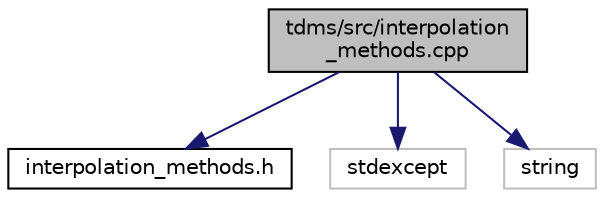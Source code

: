 digraph "tdms/src/interpolation_methods.cpp"
{
 // LATEX_PDF_SIZE
  edge [fontname="Helvetica",fontsize="10",labelfontname="Helvetica",labelfontsize="10"];
  node [fontname="Helvetica",fontsize="10",shape=record];
  Node1 [label="tdms/src/interpolation\l_methods.cpp",height=0.2,width=0.4,color="black", fillcolor="grey75", style="filled", fontcolor="black",tooltip="InterpScheme class methods and supporting functions."];
  Node1 -> Node2 [color="midnightblue",fontsize="10",style="solid",fontname="Helvetica"];
  Node2 [label="interpolation_methods.h",height=0.2,width=0.4,color="black", fillcolor="white", style="filled",URL="$interpolation__methods_8h_source.html",tooltip=" "];
  Node1 -> Node3 [color="midnightblue",fontsize="10",style="solid",fontname="Helvetica"];
  Node3 [label="stdexcept",height=0.2,width=0.4,color="grey75", fillcolor="white", style="filled",tooltip=" "];
  Node1 -> Node4 [color="midnightblue",fontsize="10",style="solid",fontname="Helvetica"];
  Node4 [label="string",height=0.2,width=0.4,color="grey75", fillcolor="white", style="filled",tooltip=" "];
}
